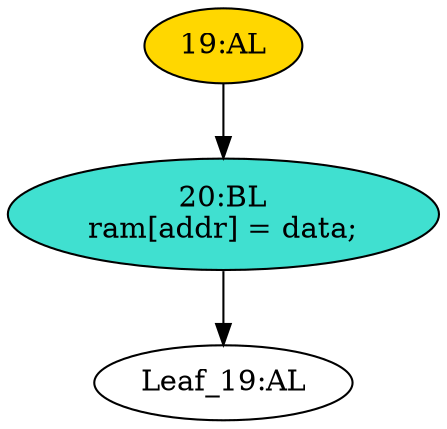 strict digraph "" {
	node [label="\N"];
	"Leaf_19:AL"	[def_var="['ram']",
		label="Leaf_19:AL"];
	"19:AL"	[ast="<pyverilog.vparser.ast.Always object at 0x7f6f488a4dd0>",
		clk_sens=False,
		fillcolor=gold,
		label="19:AL",
		sens="['we']",
		statements="[]",
		style=filled,
		typ=Always,
		use_var="['data']"];
	"20:BL"	[ast="<pyverilog.vparser.ast.Block object at 0x7f6f488a4ed0>",
		fillcolor=turquoise,
		label="20:BL
ram[addr] = data;",
		statements="[<pyverilog.vparser.ast.BlockingSubstitution object at 0x7f6f488a4f10>]",
		style=filled,
		typ=Block];
	"19:AL" -> "20:BL"	[cond="[]",
		lineno=None];
	"20:BL" -> "Leaf_19:AL"	[cond="[]",
		lineno=None];
}
